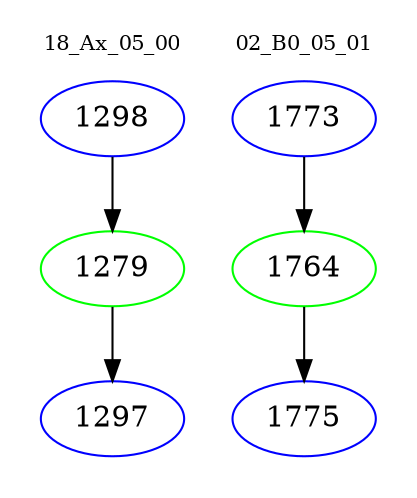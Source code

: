 digraph{
subgraph cluster_0 {
color = white
label = "18_Ax_05_00";
fontsize=10;
T0_1298 [label="1298", color="blue"]
T0_1298 -> T0_1279 [color="black"]
T0_1279 [label="1279", color="green"]
T0_1279 -> T0_1297 [color="black"]
T0_1297 [label="1297", color="blue"]
}
subgraph cluster_1 {
color = white
label = "02_B0_05_01";
fontsize=10;
T1_1773 [label="1773", color="blue"]
T1_1773 -> T1_1764 [color="black"]
T1_1764 [label="1764", color="green"]
T1_1764 -> T1_1775 [color="black"]
T1_1775 [label="1775", color="blue"]
}
}
